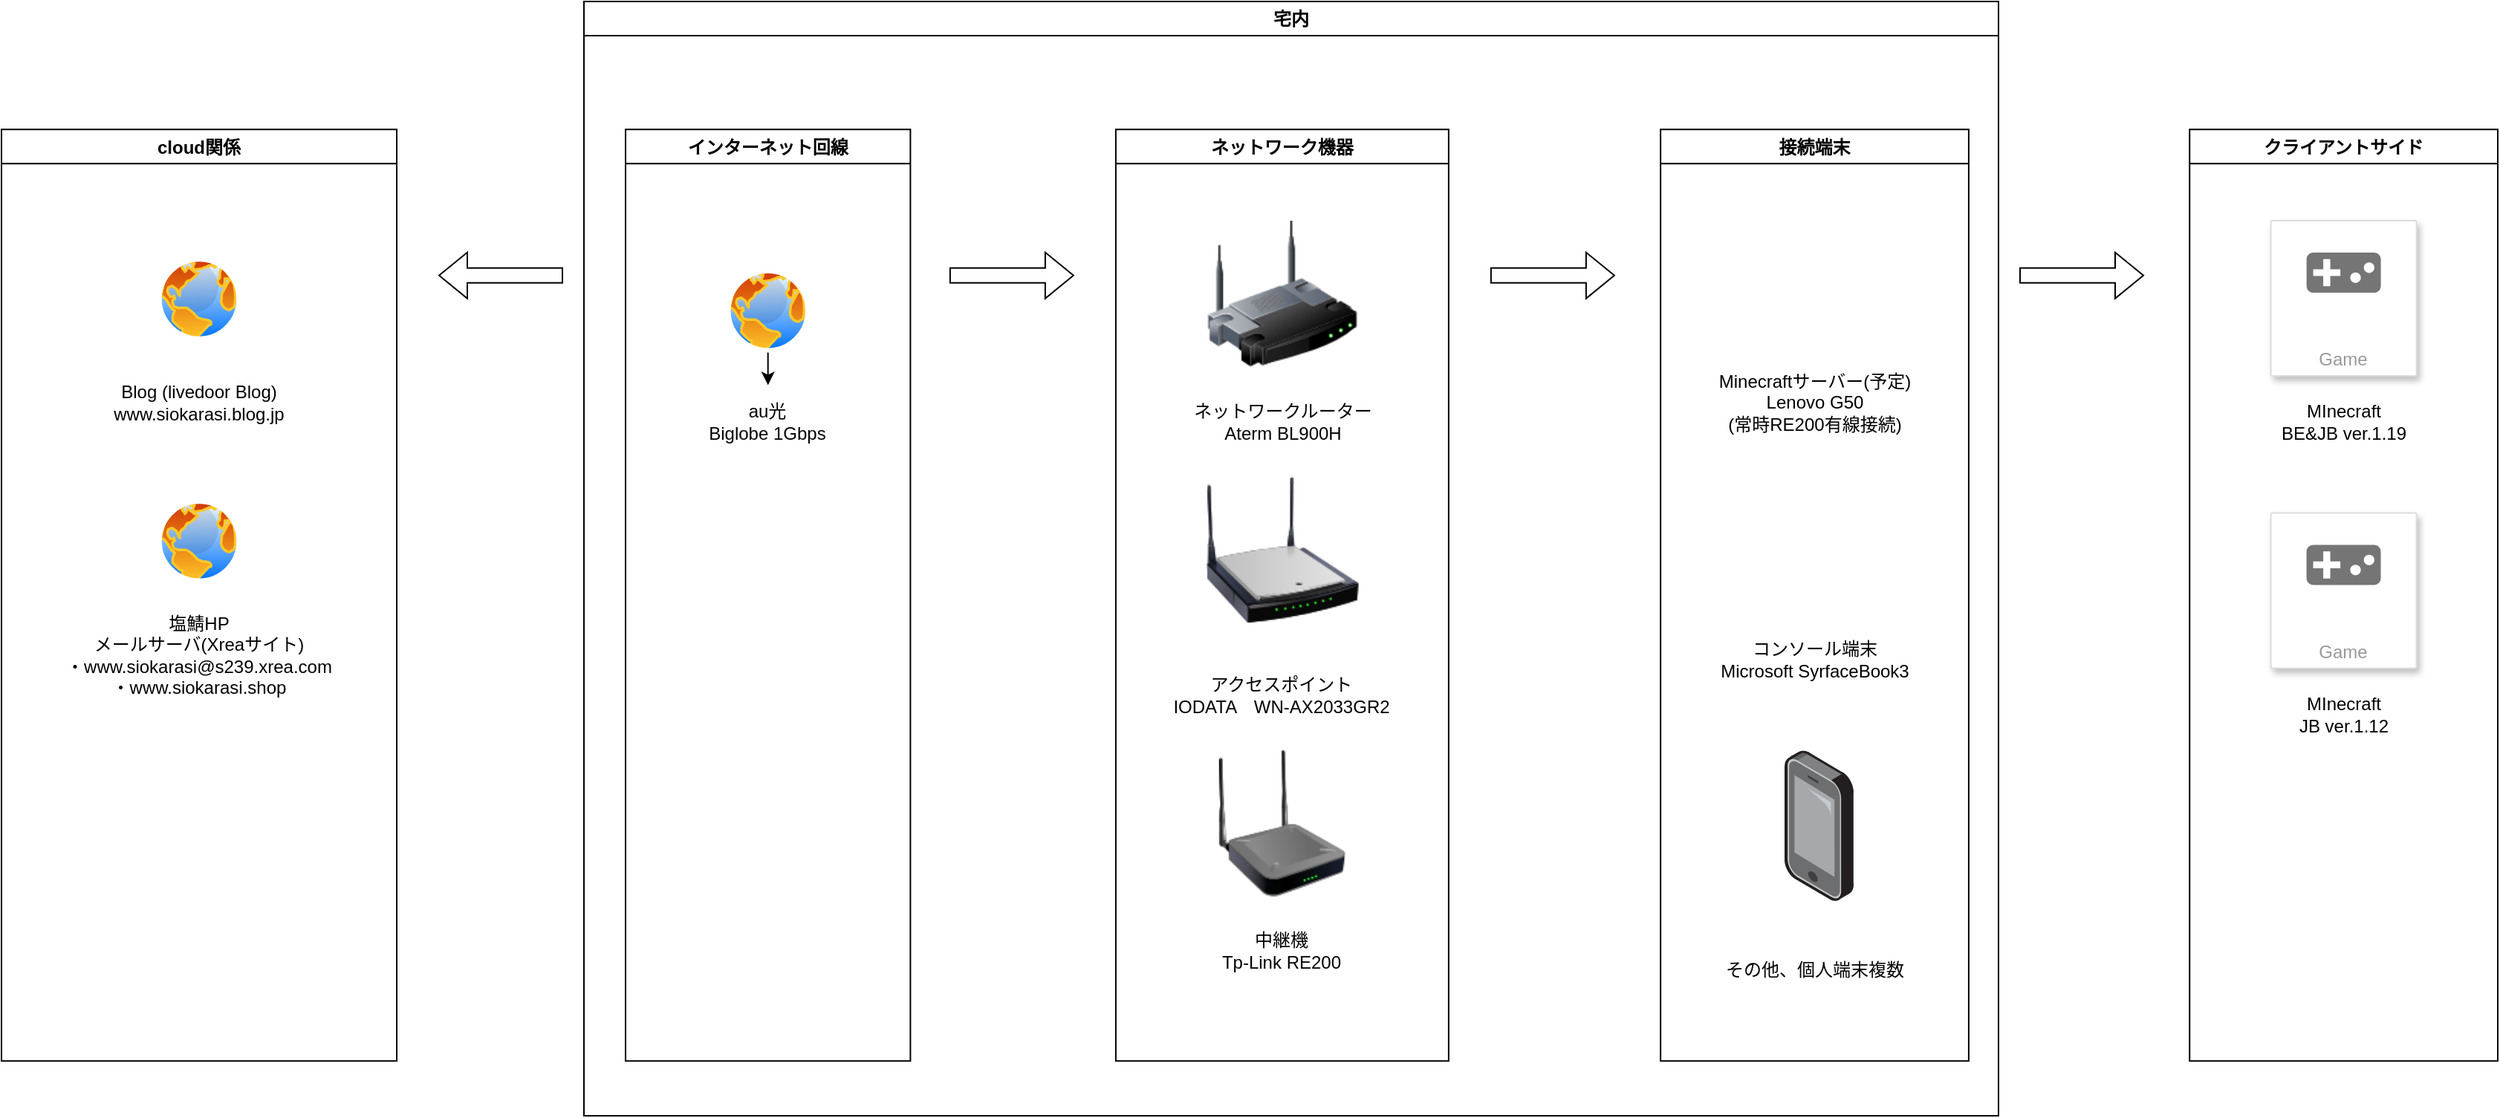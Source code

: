 <mxfile version="21.0.6" type="github">
  <diagram name="ページ1" id="QVNJtjlh60ful9_R9mPs">
    <mxGraphModel dx="1366" dy="910" grid="1" gridSize="10" guides="1" tooltips="1" connect="1" arrows="1" fold="1" page="1" pageScale="1" pageWidth="1920" pageHeight="1200" math="0" shadow="0">
      <root>
        <mxCell id="0" />
        <mxCell id="1" parent="0" />
        <mxCell id="K0KkJyJvsFJ-GM6A_FJX-62" value="" style="group;align=center;verticalAlign=middle;" vertex="1" connectable="0" parent="1">
          <mxGeometry x="120" y="300" width="1680" height="750" as="geometry" />
        </mxCell>
        <mxCell id="K0KkJyJvsFJ-GM6A_FJX-10" value="" style="shape=flexArrow;endArrow=classic;html=1;rounded=0;" edge="1" parent="K0KkJyJvsFJ-GM6A_FJX-62">
          <mxGeometry width="50" height="50" relative="1" as="geometry">
            <mxPoint x="637.947" y="184.426" as="sourcePoint" />
            <mxPoint x="721.946" y="184.426" as="targetPoint" />
            <Array as="points" />
          </mxGeometry>
        </mxCell>
        <mxCell id="K0KkJyJvsFJ-GM6A_FJX-18" value="接続端末" style="swimlane;" vertex="1" parent="K0KkJyJvsFJ-GM6A_FJX-62">
          <mxGeometry x="1116.561" y="86.066" width="207.394" height="627.049" as="geometry" />
        </mxCell>
        <mxCell id="K0KkJyJvsFJ-GM6A_FJX-21" value="コンソール端末&lt;br&gt;Microsoft SyrfaceBook3" style="text;html=1;strokeColor=none;fillColor=none;align=center;verticalAlign=middle;whiteSpace=wrap;rounded=0;" vertex="1" parent="K0KkJyJvsFJ-GM6A_FJX-18">
          <mxGeometry x="0.014" y="331.967" width="207.366" height="49.18" as="geometry" />
        </mxCell>
        <mxCell id="K0KkJyJvsFJ-GM6A_FJX-13" value="" style="shape=image;html=1;verticalAlign=top;verticalLabelPosition=bottom;labelBackgroundColor=#ffffff;imageAspect=0;aspect=fixed;image=https://cdn0.iconfinder.com/data/icons/devices-42/512/Laptop-128.png" vertex="1" parent="K0KkJyJvsFJ-GM6A_FJX-18">
          <mxGeometry x="47.972" y="53.93" width="111.473" height="111.473" as="geometry" />
        </mxCell>
        <mxCell id="K0KkJyJvsFJ-GM6A_FJX-19" value="" style="shape=image;html=1;verticalAlign=top;verticalLabelPosition=bottom;labelBackgroundColor=#ffffff;imageAspect=0;aspect=fixed;image=https://cdn0.iconfinder.com/data/icons/devices-42/512/Laptop-128.png" vertex="1" parent="K0KkJyJvsFJ-GM6A_FJX-18">
          <mxGeometry x="47.972" y="233.607" width="111.473" height="111.473" as="geometry" />
        </mxCell>
        <mxCell id="K0KkJyJvsFJ-GM6A_FJX-14" value="Minecraftサーバー(予定)&lt;br&gt;Lenovo G50&lt;br&gt;(常時RE200有線接続)" style="text;html=1;strokeColor=none;fillColor=none;align=center;verticalAlign=middle;whiteSpace=wrap;rounded=0;" vertex="1" parent="K0KkJyJvsFJ-GM6A_FJX-18">
          <mxGeometry x="0.014" y="159.836" width="207.366" height="49.18" as="geometry" />
        </mxCell>
        <mxCell id="K0KkJyJvsFJ-GM6A_FJX-35" value="" style="points=[];aspect=fixed;html=1;align=center;shadow=0;dashed=0;image;image=img/lib/allied_telesis/computer_and_terminals/Smartphone.svg;" vertex="1" parent="K0KkJyJvsFJ-GM6A_FJX-18">
          <mxGeometry x="83.439" y="418.033" width="46.447" height="101.339" as="geometry" />
        </mxCell>
        <mxCell id="K0KkJyJvsFJ-GM6A_FJX-37" value="その他、個人端末複数" style="text;html=1;strokeColor=none;fillColor=none;align=center;verticalAlign=middle;whiteSpace=wrap;rounded=0;" vertex="1" parent="K0KkJyJvsFJ-GM6A_FJX-18">
          <mxGeometry x="0.028" y="540.984" width="207.366" height="49.18" as="geometry" />
        </mxCell>
        <mxCell id="K0KkJyJvsFJ-GM6A_FJX-27" value="ネットワーク機器" style="swimlane;" vertex="1" parent="K0KkJyJvsFJ-GM6A_FJX-62">
          <mxGeometry x="749.946" y="86.066" width="223.998" height="627.049" as="geometry" />
        </mxCell>
        <mxCell id="K0KkJyJvsFJ-GM6A_FJX-1" value="" style="image;html=1;image=img/lib/clip_art/networking/Wireless_Router_128x128.png" vertex="1" parent="K0KkJyJvsFJ-GM6A_FJX-27">
          <mxGeometry x="56.0" y="61.475" width="111.999" height="98.361" as="geometry" />
        </mxCell>
        <mxCell id="K0KkJyJvsFJ-GM6A_FJX-7" value="ネットワークルーター&lt;br&gt;Aterm BL900H" style="text;html=1;strokeColor=none;fillColor=none;align=center;verticalAlign=middle;whiteSpace=wrap;rounded=0;" vertex="1" parent="K0KkJyJvsFJ-GM6A_FJX-27">
          <mxGeometry x="16.632" y="172.131" width="190.748" height="49.18" as="geometry" />
        </mxCell>
        <mxCell id="K0KkJyJvsFJ-GM6A_FJX-6" value="" style="image;html=1;image=img/lib/clip_art/networking/Wireless_Router_N_128x128.png" vertex="1" parent="K0KkJyJvsFJ-GM6A_FJX-27">
          <mxGeometry x="56.014" y="233.607" width="111.999" height="98.361" as="geometry" />
        </mxCell>
        <mxCell id="K0KkJyJvsFJ-GM6A_FJX-8" value="アクセスポイント&lt;br&gt;IODATA　WN-AX2033GR2" style="text;html=1;strokeColor=none;fillColor=none;align=center;verticalAlign=middle;whiteSpace=wrap;rounded=0;" vertex="1" parent="K0KkJyJvsFJ-GM6A_FJX-27">
          <mxGeometry x="8.33" y="355.943" width="207.366" height="49.18" as="geometry" />
        </mxCell>
        <mxCell id="K0KkJyJvsFJ-GM6A_FJX-9" value="" style="image;html=1;image=img/lib/clip_art/networking/Repeater_128x128.png" vertex="1" parent="K0KkJyJvsFJ-GM6A_FJX-27">
          <mxGeometry x="56.014" y="418.033" width="111.999" height="98.361" as="geometry" />
        </mxCell>
        <mxCell id="K0KkJyJvsFJ-GM6A_FJX-11" value="中継機&lt;br&gt;Tp-Link RE200" style="text;html=1;strokeColor=none;fillColor=none;align=center;verticalAlign=middle;whiteSpace=wrap;rounded=0;" vertex="1" parent="K0KkJyJvsFJ-GM6A_FJX-27">
          <mxGeometry x="8.316" y="528.689" width="207.366" height="49.18" as="geometry" />
        </mxCell>
        <mxCell id="K0KkJyJvsFJ-GM6A_FJX-28" value="インターネット回線" style="swimlane;" vertex="1" parent="K0KkJyJvsFJ-GM6A_FJX-62">
          <mxGeometry x="419.997" y="86.066" width="191.7" height="627.049" as="geometry" />
        </mxCell>
        <mxCell id="K0KkJyJvsFJ-GM6A_FJX-5" value="au光&lt;br&gt;Biglobe 1Gbps" style="text;html=1;strokeColor=none;fillColor=none;align=center;verticalAlign=middle;whiteSpace=wrap;rounded=0;" vertex="1" parent="K0KkJyJvsFJ-GM6A_FJX-28">
          <mxGeometry x="17.108" y="172.131" width="157.499" height="49.18" as="geometry" />
        </mxCell>
        <mxCell id="K0KkJyJvsFJ-GM6A_FJX-63" value="" style="edgeStyle=orthogonalEdgeStyle;rounded=0;orthogonalLoop=1;jettySize=auto;html=1;" edge="1" parent="K0KkJyJvsFJ-GM6A_FJX-28" source="K0KkJyJvsFJ-GM6A_FJX-3" target="K0KkJyJvsFJ-GM6A_FJX-5">
          <mxGeometry relative="1" as="geometry" />
        </mxCell>
        <mxCell id="K0KkJyJvsFJ-GM6A_FJX-3" value="" style="aspect=fixed;perimeter=ellipsePerimeter;html=1;align=center;shadow=0;dashed=0;spacingTop=3;image;image=img/lib/active_directory/internet_globe.svg;" vertex="1" parent="K0KkJyJvsFJ-GM6A_FJX-28">
          <mxGeometry x="67.697" y="93.931" width="56.299" height="56.299" as="geometry" />
        </mxCell>
        <mxCell id="K0KkJyJvsFJ-GM6A_FJX-33" value="" style="shape=flexArrow;endArrow=classic;html=1;rounded=0;" edge="1" parent="K0KkJyJvsFJ-GM6A_FJX-62">
          <mxGeometry width="50" height="50" relative="1" as="geometry">
            <mxPoint x="1001.944" y="184.426" as="sourcePoint" />
            <mxPoint x="1085.943" y="184.426" as="targetPoint" />
            <Array as="points" />
          </mxGeometry>
        </mxCell>
        <mxCell id="K0KkJyJvsFJ-GM6A_FJX-38" value="" style="shape=flexArrow;endArrow=classic;html=1;rounded=0;" edge="1" parent="K0KkJyJvsFJ-GM6A_FJX-62">
          <mxGeometry width="50" height="50" relative="1" as="geometry">
            <mxPoint x="377.997" y="184.426" as="sourcePoint" />
            <mxPoint x="293.998" y="184.426" as="targetPoint" />
            <Array as="points" />
          </mxGeometry>
        </mxCell>
        <mxCell id="K0KkJyJvsFJ-GM6A_FJX-39" value="cloud関係" style="swimlane;" vertex="1" parent="K0KkJyJvsFJ-GM6A_FJX-62">
          <mxGeometry y="86.066" width="265.998" height="627.049" as="geometry" />
        </mxCell>
        <mxCell id="K0KkJyJvsFJ-GM6A_FJX-40" value="" style="aspect=fixed;perimeter=ellipsePerimeter;html=1;align=center;shadow=0;dashed=0;spacingTop=3;image;image=img/lib/active_directory/internet_globe.svg;" vertex="1" parent="K0KkJyJvsFJ-GM6A_FJX-39">
          <mxGeometry x="104.849" y="86.066" width="56.299" height="56.299" as="geometry" />
        </mxCell>
        <mxCell id="K0KkJyJvsFJ-GM6A_FJX-41" value="Blog (livedoor Blog)&lt;br&gt;www.siokarasi.blog.jp" style="text;html=1;strokeColor=none;fillColor=none;align=center;verticalAlign=middle;whiteSpace=wrap;rounded=0;" vertex="1" parent="K0KkJyJvsFJ-GM6A_FJX-39">
          <mxGeometry x="35.0" y="159.836" width="195.998" height="49.18" as="geometry" />
        </mxCell>
        <mxCell id="K0KkJyJvsFJ-GM6A_FJX-45" value="" style="aspect=fixed;perimeter=ellipsePerimeter;html=1;align=center;shadow=0;dashed=0;spacingTop=3;image;image=img/lib/active_directory/internet_globe.svg;" vertex="1" parent="K0KkJyJvsFJ-GM6A_FJX-39">
          <mxGeometry x="104.849" y="248.975" width="56.299" height="56.299" as="geometry" />
        </mxCell>
        <mxCell id="K0KkJyJvsFJ-GM6A_FJX-46" value="塩鯖HP&lt;br&gt;メールサーバ(Xreaサイト)&lt;br&gt;・www.siokarasi@s239.xrea.com&lt;br&gt;・www.siokarasi.shop" style="text;html=1;strokeColor=none;fillColor=none;align=center;verticalAlign=middle;whiteSpace=wrap;rounded=0;" vertex="1" parent="K0KkJyJvsFJ-GM6A_FJX-39">
          <mxGeometry y="328.893" width="265.998" height="49.18" as="geometry" />
        </mxCell>
        <mxCell id="K0KkJyJvsFJ-GM6A_FJX-48" value="クライアントサイド" style="swimlane;" vertex="1" parent="K0KkJyJvsFJ-GM6A_FJX-62">
          <mxGeometry x="1472.606" y="86.066" width="207.394" height="627.049" as="geometry" />
        </mxCell>
        <mxCell id="K0KkJyJvsFJ-GM6A_FJX-49" value="MInecraft&lt;br&gt;BE&amp;amp;JB ver.1.19" style="text;html=1;strokeColor=none;fillColor=none;align=center;verticalAlign=middle;whiteSpace=wrap;rounded=0;" vertex="1" parent="K0KkJyJvsFJ-GM6A_FJX-48">
          <mxGeometry x="0.028" y="172.131" width="207.366" height="49.18" as="geometry" />
        </mxCell>
        <mxCell id="K0KkJyJvsFJ-GM6A_FJX-56" value="Game" style="strokeColor=#dddddd;shadow=1;strokeWidth=1;rounded=1;absoluteArcSize=1;arcSize=2;labelPosition=center;verticalLabelPosition=middle;align=center;verticalAlign=bottom;spacingLeft=0;fontColor=#999999;fontSize=12;whiteSpace=wrap;spacingBottom=2;html=1;" vertex="1" parent="K0KkJyJvsFJ-GM6A_FJX-48">
          <mxGeometry x="54.698" y="61.475" width="97.999" height="104.508" as="geometry" />
        </mxCell>
        <mxCell id="K0KkJyJvsFJ-GM6A_FJX-57" value="" style="sketch=0;dashed=0;connectable=0;html=1;fillColor=#757575;strokeColor=none;shape=mxgraph.gcp2.game;part=1;" vertex="1" parent="K0KkJyJvsFJ-GM6A_FJX-56">
          <mxGeometry x="0.5" width="50" height="27" relative="1" as="geometry">
            <mxPoint x="-25" y="21.5" as="offset" />
          </mxGeometry>
        </mxCell>
        <mxCell id="K0KkJyJvsFJ-GM6A_FJX-58" value="MInecraft&lt;br&gt;JB ver.1.12" style="text;html=1;strokeColor=none;fillColor=none;align=center;verticalAlign=middle;whiteSpace=wrap;rounded=0;" vertex="1" parent="K0KkJyJvsFJ-GM6A_FJX-48">
          <mxGeometry y="368.852" width="207.366" height="49.18" as="geometry" />
        </mxCell>
        <mxCell id="K0KkJyJvsFJ-GM6A_FJX-59" value="Game" style="strokeColor=#dddddd;shadow=1;strokeWidth=1;rounded=1;absoluteArcSize=1;arcSize=2;labelPosition=center;verticalLabelPosition=middle;align=center;verticalAlign=bottom;spacingLeft=0;fontColor=#999999;fontSize=12;whiteSpace=wrap;spacingBottom=2;html=1;" vertex="1" parent="K0KkJyJvsFJ-GM6A_FJX-48">
          <mxGeometry x="54.67" y="258.197" width="97.999" height="104.508" as="geometry" />
        </mxCell>
        <mxCell id="K0KkJyJvsFJ-GM6A_FJX-60" value="" style="sketch=0;dashed=0;connectable=0;html=1;fillColor=#757575;strokeColor=none;shape=mxgraph.gcp2.game;part=1;" vertex="1" parent="K0KkJyJvsFJ-GM6A_FJX-59">
          <mxGeometry x="0.5" width="50" height="27" relative="1" as="geometry">
            <mxPoint x="-25" y="21.5" as="offset" />
          </mxGeometry>
        </mxCell>
        <mxCell id="K0KkJyJvsFJ-GM6A_FJX-55" value="" style="shape=flexArrow;endArrow=classic;html=1;rounded=0;" edge="1" parent="K0KkJyJvsFJ-GM6A_FJX-62">
          <mxGeometry width="50" height="50" relative="1" as="geometry">
            <mxPoint x="1357.989" y="184.426" as="sourcePoint" />
            <mxPoint x="1441.988" y="184.426" as="targetPoint" />
            <Array as="points" />
          </mxGeometry>
        </mxCell>
        <mxCell id="K0KkJyJvsFJ-GM6A_FJX-61" value="宅内" style="swimlane;whiteSpace=wrap;html=1;" vertex="1" parent="K0KkJyJvsFJ-GM6A_FJX-62">
          <mxGeometry x="391.997" width="951.992" height="750.0" as="geometry" />
        </mxCell>
      </root>
    </mxGraphModel>
  </diagram>
</mxfile>
